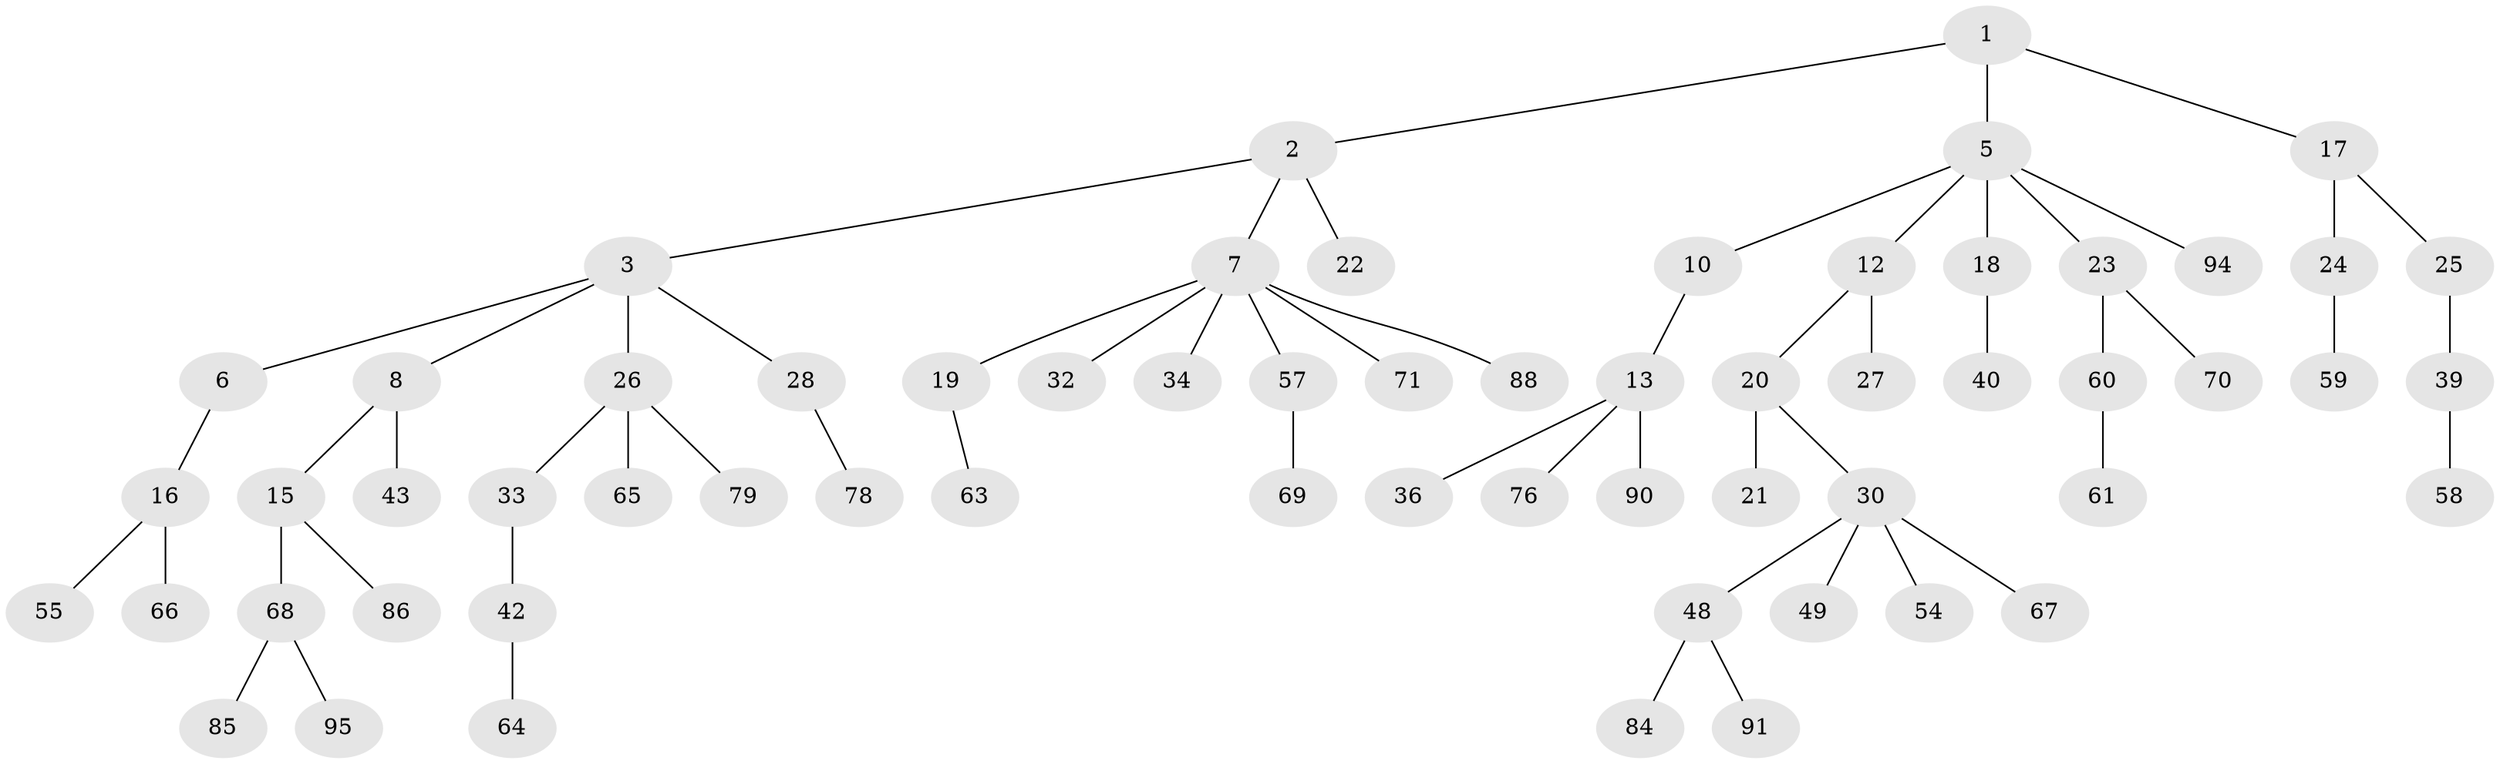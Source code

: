 // original degree distribution, {4: 0.08333333333333333, 5: 0.041666666666666664, 3: 0.16666666666666666, 2: 0.22916666666666666, 1: 0.4791666666666667}
// Generated by graph-tools (version 1.1) at 2025/42/03/06/25 10:42:04]
// undirected, 62 vertices, 61 edges
graph export_dot {
graph [start="1"]
  node [color=gray90,style=filled];
  1 [super="+37"];
  2 [super="+62"];
  3 [super="+4"];
  5 [super="+11"];
  6 [super="+80"];
  7 [super="+9"];
  8 [super="+14"];
  10 [super="+83"];
  12 [super="+38"];
  13 [super="+29"];
  15 [super="+51"];
  16 [super="+46"];
  17 [super="+44"];
  18 [super="+72"];
  19 [super="+81"];
  20 [super="+35"];
  21 [super="+56"];
  22;
  23 [super="+41"];
  24 [super="+77"];
  25 [super="+87"];
  26 [super="+31"];
  27 [super="+96"];
  28;
  30 [super="+53"];
  32 [super="+50"];
  33 [super="+89"];
  34;
  36;
  39 [super="+47"];
  40 [super="+52"];
  42 [super="+45"];
  43;
  48 [super="+74"];
  49;
  54 [super="+93"];
  55 [super="+75"];
  57;
  58;
  59 [super="+92"];
  60;
  61 [super="+73"];
  63;
  64;
  65;
  66 [super="+82"];
  67;
  68;
  69;
  70;
  71;
  76;
  78;
  79;
  84;
  85;
  86;
  88;
  90;
  91;
  94;
  95;
  1 -- 2;
  1 -- 5;
  1 -- 17;
  2 -- 3;
  2 -- 7;
  2 -- 22;
  3 -- 8;
  3 -- 26;
  3 -- 28;
  3 -- 6;
  5 -- 10;
  5 -- 12;
  5 -- 23;
  5 -- 18;
  5 -- 94;
  6 -- 16;
  7 -- 19;
  7 -- 32;
  7 -- 71;
  7 -- 88;
  7 -- 57;
  7 -- 34;
  8 -- 43;
  8 -- 15;
  10 -- 13;
  12 -- 20;
  12 -- 27;
  13 -- 90;
  13 -- 36;
  13 -- 76;
  15 -- 86;
  15 -- 68;
  16 -- 66;
  16 -- 55;
  17 -- 24;
  17 -- 25;
  18 -- 40;
  19 -- 63;
  20 -- 21;
  20 -- 30;
  23 -- 70;
  23 -- 60;
  24 -- 59;
  25 -- 39;
  26 -- 33;
  26 -- 65;
  26 -- 79;
  28 -- 78;
  30 -- 48;
  30 -- 49;
  30 -- 54;
  30 -- 67;
  33 -- 42;
  39 -- 58;
  42 -- 64;
  48 -- 91;
  48 -- 84;
  57 -- 69;
  60 -- 61;
  68 -- 85;
  68 -- 95;
}
